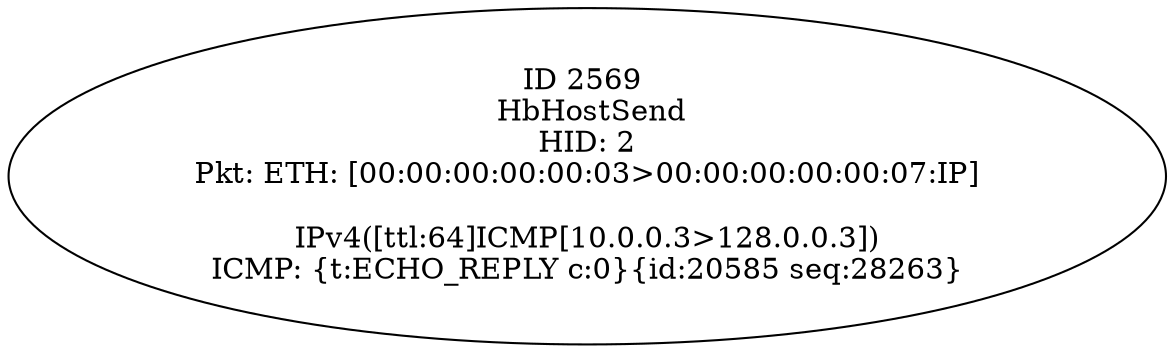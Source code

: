 strict digraph G {
2569 [shape=oval, event=<hb_events.HbHostSend object at 0x1075843d0>, label="ID 2569 
 HbHostSend
HID: 2
Pkt: ETH: [00:00:00:00:00:03>00:00:00:00:00:07:IP]

IPv4([ttl:64]ICMP[10.0.0.3>128.0.0.3])
ICMP: {t:ECHO_REPLY c:0}{id:20585 seq:28263}"];
}
